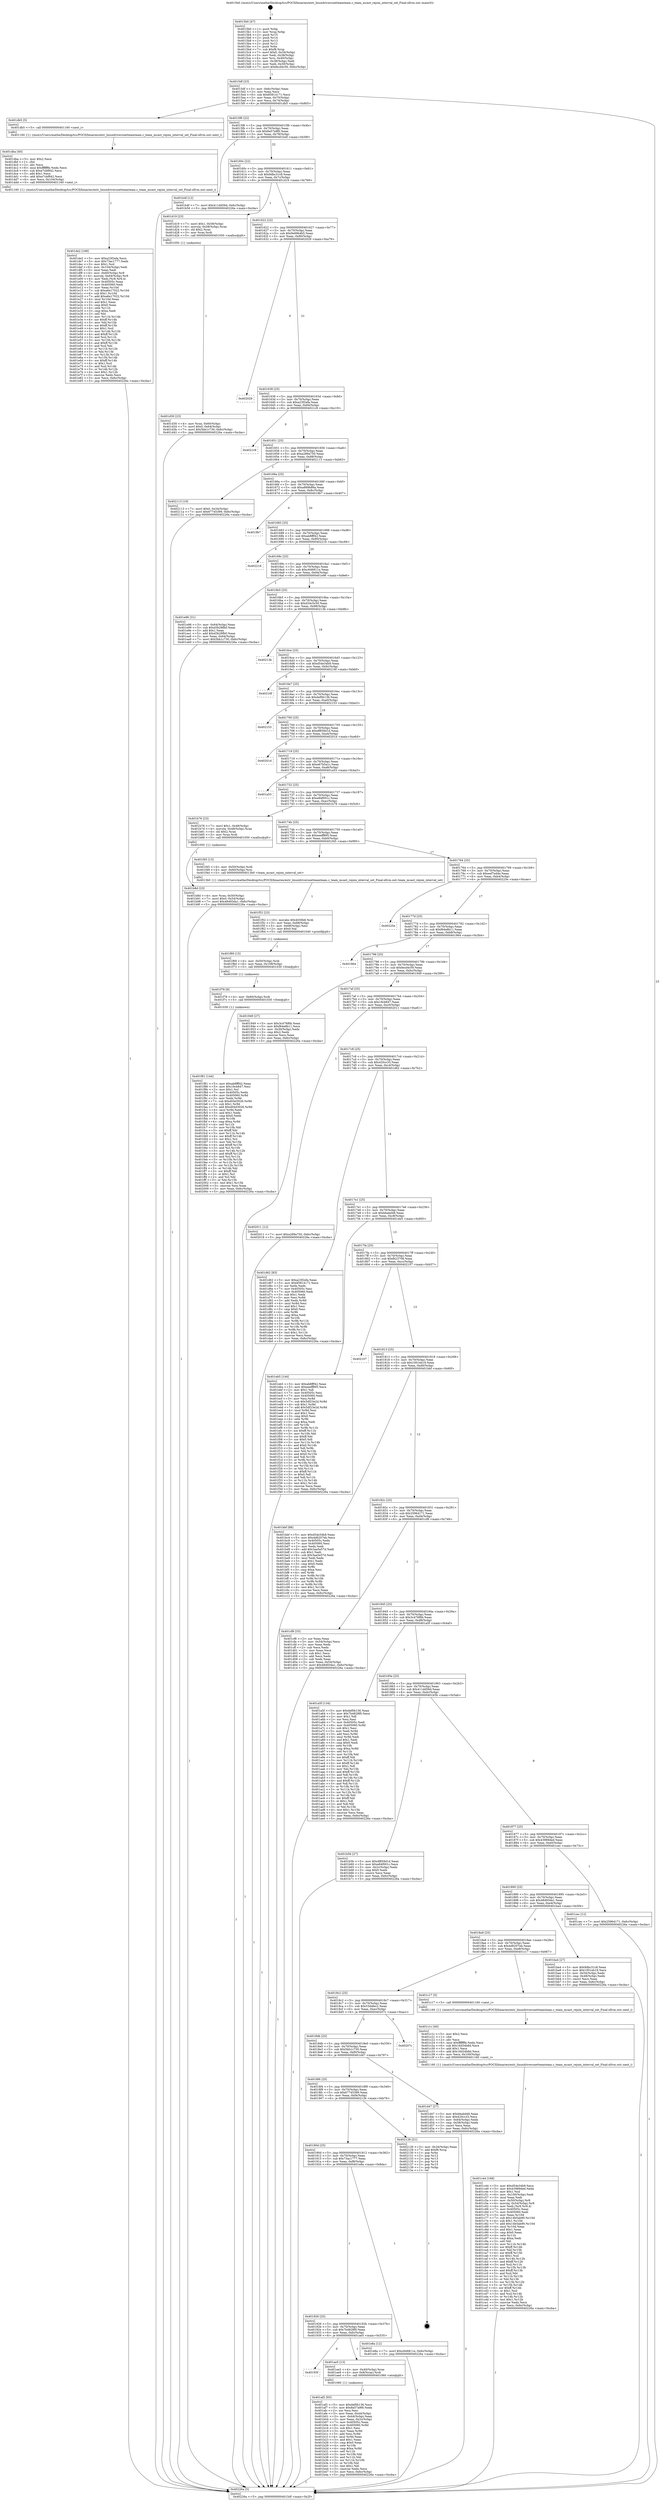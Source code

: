 digraph "0x4015b0" {
  label = "0x4015b0 (/mnt/c/Users/mathe/Desktop/tcc/POCII/binaries/extr_linuxdriversnetteamteam.c_team_mcast_rejoin_interval_set_Final-ollvm.out::main(0))"
  labelloc = "t"
  node[shape=record]

  Entry [label="",width=0.3,height=0.3,shape=circle,fillcolor=black,style=filled]
  "0x4015df" [label="{
     0x4015df [23]\l
     | [instrs]\l
     &nbsp;&nbsp;0x4015df \<+3\>: mov -0x6c(%rbp),%eax\l
     &nbsp;&nbsp;0x4015e2 \<+2\>: mov %eax,%ecx\l
     &nbsp;&nbsp;0x4015e4 \<+6\>: sub $0x85814171,%ecx\l
     &nbsp;&nbsp;0x4015ea \<+3\>: mov %eax,-0x70(%rbp)\l
     &nbsp;&nbsp;0x4015ed \<+3\>: mov %ecx,-0x74(%rbp)\l
     &nbsp;&nbsp;0x4015f0 \<+6\>: je 0000000000401db5 \<main+0x805\>\l
  }"]
  "0x401db5" [label="{
     0x401db5 [5]\l
     | [instrs]\l
     &nbsp;&nbsp;0x401db5 \<+5\>: call 0000000000401160 \<next_i\>\l
     | [calls]\l
     &nbsp;&nbsp;0x401160 \{1\} (/mnt/c/Users/mathe/Desktop/tcc/POCII/binaries/extr_linuxdriversnetteamteam.c_team_mcast_rejoin_interval_set_Final-ollvm.out::next_i)\l
  }"]
  "0x4015f6" [label="{
     0x4015f6 [22]\l
     | [instrs]\l
     &nbsp;&nbsp;0x4015f6 \<+5\>: jmp 00000000004015fb \<main+0x4b\>\l
     &nbsp;&nbsp;0x4015fb \<+3\>: mov -0x70(%rbp),%eax\l
     &nbsp;&nbsp;0x4015fe \<+5\>: sub $0x8a57a9f0,%eax\l
     &nbsp;&nbsp;0x401603 \<+3\>: mov %eax,-0x78(%rbp)\l
     &nbsp;&nbsp;0x401606 \<+6\>: je 0000000000401b4f \<main+0x59f\>\l
  }"]
  Exit [label="",width=0.3,height=0.3,shape=circle,fillcolor=black,style=filled,peripheries=2]
  "0x401b4f" [label="{
     0x401b4f [12]\l
     | [instrs]\l
     &nbsp;&nbsp;0x401b4f \<+7\>: movl $0x411dd56d,-0x6c(%rbp)\l
     &nbsp;&nbsp;0x401b56 \<+5\>: jmp 000000000040226a \<main+0xcba\>\l
  }"]
  "0x40160c" [label="{
     0x40160c [22]\l
     | [instrs]\l
     &nbsp;&nbsp;0x40160c \<+5\>: jmp 0000000000401611 \<main+0x61\>\l
     &nbsp;&nbsp;0x401611 \<+3\>: mov -0x70(%rbp),%eax\l
     &nbsp;&nbsp;0x401614 \<+5\>: sub $0x9dbc31c8,%eax\l
     &nbsp;&nbsp;0x401619 \<+3\>: mov %eax,-0x7c(%rbp)\l
     &nbsp;&nbsp;0x40161c \<+6\>: je 0000000000401d19 \<main+0x769\>\l
  }"]
  "0x401f81" [label="{
     0x401f81 [144]\l
     | [instrs]\l
     &nbsp;&nbsp;0x401f81 \<+5\>: mov $0xab8fff42,%eax\l
     &nbsp;&nbsp;0x401f86 \<+5\>: mov $0x18cb847,%esi\l
     &nbsp;&nbsp;0x401f8b \<+2\>: mov $0x1,%cl\l
     &nbsp;&nbsp;0x401f8d \<+7\>: mov 0x40505c,%edx\l
     &nbsp;&nbsp;0x401f94 \<+8\>: mov 0x405060,%r8d\l
     &nbsp;&nbsp;0x401f9c \<+3\>: mov %edx,%r9d\l
     &nbsp;&nbsp;0x401f9f \<+7\>: sub $0xd04d3026,%r9d\l
     &nbsp;&nbsp;0x401fa6 \<+4\>: sub $0x1,%r9d\l
     &nbsp;&nbsp;0x401faa \<+7\>: add $0xd04d3026,%r9d\l
     &nbsp;&nbsp;0x401fb1 \<+4\>: imul %r9d,%edx\l
     &nbsp;&nbsp;0x401fb5 \<+3\>: and $0x1,%edx\l
     &nbsp;&nbsp;0x401fb8 \<+3\>: cmp $0x0,%edx\l
     &nbsp;&nbsp;0x401fbb \<+4\>: sete %r10b\l
     &nbsp;&nbsp;0x401fbf \<+4\>: cmp $0xa,%r8d\l
     &nbsp;&nbsp;0x401fc3 \<+4\>: setl %r11b\l
     &nbsp;&nbsp;0x401fc7 \<+3\>: mov %r10b,%bl\l
     &nbsp;&nbsp;0x401fca \<+3\>: xor $0xff,%bl\l
     &nbsp;&nbsp;0x401fcd \<+3\>: mov %r11b,%r14b\l
     &nbsp;&nbsp;0x401fd0 \<+4\>: xor $0xff,%r14b\l
     &nbsp;&nbsp;0x401fd4 \<+3\>: xor $0x1,%cl\l
     &nbsp;&nbsp;0x401fd7 \<+3\>: mov %bl,%r15b\l
     &nbsp;&nbsp;0x401fda \<+4\>: and $0xff,%r15b\l
     &nbsp;&nbsp;0x401fde \<+3\>: and %cl,%r10b\l
     &nbsp;&nbsp;0x401fe1 \<+3\>: mov %r14b,%r12b\l
     &nbsp;&nbsp;0x401fe4 \<+4\>: and $0xff,%r12b\l
     &nbsp;&nbsp;0x401fe8 \<+3\>: and %cl,%r11b\l
     &nbsp;&nbsp;0x401feb \<+3\>: or %r10b,%r15b\l
     &nbsp;&nbsp;0x401fee \<+3\>: or %r11b,%r12b\l
     &nbsp;&nbsp;0x401ff1 \<+3\>: xor %r12b,%r15b\l
     &nbsp;&nbsp;0x401ff4 \<+3\>: or %r14b,%bl\l
     &nbsp;&nbsp;0x401ff7 \<+3\>: xor $0xff,%bl\l
     &nbsp;&nbsp;0x401ffa \<+3\>: or $0x1,%cl\l
     &nbsp;&nbsp;0x401ffd \<+2\>: and %cl,%bl\l
     &nbsp;&nbsp;0x401fff \<+3\>: or %bl,%r15b\l
     &nbsp;&nbsp;0x402002 \<+4\>: test $0x1,%r15b\l
     &nbsp;&nbsp;0x402006 \<+3\>: cmovne %esi,%eax\l
     &nbsp;&nbsp;0x402009 \<+3\>: mov %eax,-0x6c(%rbp)\l
     &nbsp;&nbsp;0x40200c \<+5\>: jmp 000000000040226a \<main+0xcba\>\l
  }"]
  "0x401d19" [label="{
     0x401d19 [23]\l
     | [instrs]\l
     &nbsp;&nbsp;0x401d19 \<+7\>: movl $0x1,-0x58(%rbp)\l
     &nbsp;&nbsp;0x401d20 \<+4\>: movslq -0x58(%rbp),%rax\l
     &nbsp;&nbsp;0x401d24 \<+4\>: shl $0x2,%rax\l
     &nbsp;&nbsp;0x401d28 \<+3\>: mov %rax,%rdi\l
     &nbsp;&nbsp;0x401d2b \<+5\>: call 0000000000401050 \<malloc@plt\>\l
     | [calls]\l
     &nbsp;&nbsp;0x401050 \{1\} (unknown)\l
  }"]
  "0x401622" [label="{
     0x401622 [22]\l
     | [instrs]\l
     &nbsp;&nbsp;0x401622 \<+5\>: jmp 0000000000401627 \<main+0x77\>\l
     &nbsp;&nbsp;0x401627 \<+3\>: mov -0x70(%rbp),%eax\l
     &nbsp;&nbsp;0x40162a \<+5\>: sub $0x9e69b4b5,%eax\l
     &nbsp;&nbsp;0x40162f \<+3\>: mov %eax,-0x80(%rbp)\l
     &nbsp;&nbsp;0x401632 \<+6\>: je 0000000000402029 \<main+0xa79\>\l
  }"]
  "0x401f78" [label="{
     0x401f78 [9]\l
     | [instrs]\l
     &nbsp;&nbsp;0x401f78 \<+4\>: mov -0x60(%rbp),%rdi\l
     &nbsp;&nbsp;0x401f7c \<+5\>: call 0000000000401030 \<free@plt\>\l
     | [calls]\l
     &nbsp;&nbsp;0x401030 \{1\} (unknown)\l
  }"]
  "0x402029" [label="{
     0x402029\l
  }", style=dashed]
  "0x401638" [label="{
     0x401638 [25]\l
     | [instrs]\l
     &nbsp;&nbsp;0x401638 \<+5\>: jmp 000000000040163d \<main+0x8d\>\l
     &nbsp;&nbsp;0x40163d \<+3\>: mov -0x70(%rbp),%eax\l
     &nbsp;&nbsp;0x401640 \<+5\>: sub $0xa23f2efa,%eax\l
     &nbsp;&nbsp;0x401645 \<+6\>: mov %eax,-0x84(%rbp)\l
     &nbsp;&nbsp;0x40164b \<+6\>: je 00000000004021c9 \<main+0xc19\>\l
  }"]
  "0x401f69" [label="{
     0x401f69 [15]\l
     | [instrs]\l
     &nbsp;&nbsp;0x401f69 \<+4\>: mov -0x50(%rbp),%rdi\l
     &nbsp;&nbsp;0x401f6d \<+6\>: mov %eax,-0x108(%rbp)\l
     &nbsp;&nbsp;0x401f73 \<+5\>: call 0000000000401030 \<free@plt\>\l
     | [calls]\l
     &nbsp;&nbsp;0x401030 \{1\} (unknown)\l
  }"]
  "0x4021c9" [label="{
     0x4021c9\l
  }", style=dashed]
  "0x401651" [label="{
     0x401651 [25]\l
     | [instrs]\l
     &nbsp;&nbsp;0x401651 \<+5\>: jmp 0000000000401656 \<main+0xa6\>\l
     &nbsp;&nbsp;0x401656 \<+3\>: mov -0x70(%rbp),%eax\l
     &nbsp;&nbsp;0x401659 \<+5\>: sub $0xa289a750,%eax\l
     &nbsp;&nbsp;0x40165e \<+6\>: mov %eax,-0x88(%rbp)\l
     &nbsp;&nbsp;0x401664 \<+6\>: je 0000000000402113 \<main+0xb63\>\l
  }"]
  "0x401f52" [label="{
     0x401f52 [23]\l
     | [instrs]\l
     &nbsp;&nbsp;0x401f52 \<+10\>: movabs $0x4030b6,%rdi\l
     &nbsp;&nbsp;0x401f5c \<+3\>: mov %eax,-0x68(%rbp)\l
     &nbsp;&nbsp;0x401f5f \<+3\>: mov -0x68(%rbp),%esi\l
     &nbsp;&nbsp;0x401f62 \<+2\>: mov $0x0,%al\l
     &nbsp;&nbsp;0x401f64 \<+5\>: call 0000000000401040 \<printf@plt\>\l
     | [calls]\l
     &nbsp;&nbsp;0x401040 \{1\} (unknown)\l
  }"]
  "0x402113" [label="{
     0x402113 [19]\l
     | [instrs]\l
     &nbsp;&nbsp;0x402113 \<+7\>: movl $0x0,-0x34(%rbp)\l
     &nbsp;&nbsp;0x40211a \<+7\>: movl $0x67745399,-0x6c(%rbp)\l
     &nbsp;&nbsp;0x402121 \<+5\>: jmp 000000000040226a \<main+0xcba\>\l
  }"]
  "0x40166a" [label="{
     0x40166a [25]\l
     | [instrs]\l
     &nbsp;&nbsp;0x40166a \<+5\>: jmp 000000000040166f \<main+0xbf\>\l
     &nbsp;&nbsp;0x40166f \<+3\>: mov -0x70(%rbp),%eax\l
     &nbsp;&nbsp;0x401672 \<+5\>: sub $0xa889b86a,%eax\l
     &nbsp;&nbsp;0x401677 \<+6\>: mov %eax,-0x8c(%rbp)\l
     &nbsp;&nbsp;0x40167d \<+6\>: je 00000000004019b7 \<main+0x407\>\l
  }"]
  "0x401de2" [label="{
     0x401de2 [168]\l
     | [instrs]\l
     &nbsp;&nbsp;0x401de2 \<+5\>: mov $0xa23f2efa,%ecx\l
     &nbsp;&nbsp;0x401de7 \<+5\>: mov $0x73ac1777,%edx\l
     &nbsp;&nbsp;0x401dec \<+3\>: mov $0x1,%sil\l
     &nbsp;&nbsp;0x401def \<+6\>: mov -0x104(%rbp),%edi\l
     &nbsp;&nbsp;0x401df5 \<+3\>: imul %eax,%edi\l
     &nbsp;&nbsp;0x401df8 \<+4\>: mov -0x60(%rbp),%r8\l
     &nbsp;&nbsp;0x401dfc \<+4\>: movslq -0x64(%rbp),%r9\l
     &nbsp;&nbsp;0x401e00 \<+4\>: mov %edi,(%r8,%r9,4)\l
     &nbsp;&nbsp;0x401e04 \<+7\>: mov 0x40505c,%eax\l
     &nbsp;&nbsp;0x401e0b \<+7\>: mov 0x405060,%edi\l
     &nbsp;&nbsp;0x401e12 \<+3\>: mov %eax,%r10d\l
     &nbsp;&nbsp;0x401e15 \<+7\>: sub $0xa6e17022,%r10d\l
     &nbsp;&nbsp;0x401e1c \<+4\>: sub $0x1,%r10d\l
     &nbsp;&nbsp;0x401e20 \<+7\>: add $0xa6e17022,%r10d\l
     &nbsp;&nbsp;0x401e27 \<+4\>: imul %r10d,%eax\l
     &nbsp;&nbsp;0x401e2b \<+3\>: and $0x1,%eax\l
     &nbsp;&nbsp;0x401e2e \<+3\>: cmp $0x0,%eax\l
     &nbsp;&nbsp;0x401e31 \<+4\>: sete %r11b\l
     &nbsp;&nbsp;0x401e35 \<+3\>: cmp $0xa,%edi\l
     &nbsp;&nbsp;0x401e38 \<+3\>: setl %bl\l
     &nbsp;&nbsp;0x401e3b \<+3\>: mov %r11b,%r14b\l
     &nbsp;&nbsp;0x401e3e \<+4\>: xor $0xff,%r14b\l
     &nbsp;&nbsp;0x401e42 \<+3\>: mov %bl,%r15b\l
     &nbsp;&nbsp;0x401e45 \<+4\>: xor $0xff,%r15b\l
     &nbsp;&nbsp;0x401e49 \<+4\>: xor $0x1,%sil\l
     &nbsp;&nbsp;0x401e4d \<+3\>: mov %r14b,%r12b\l
     &nbsp;&nbsp;0x401e50 \<+4\>: and $0xff,%r12b\l
     &nbsp;&nbsp;0x401e54 \<+3\>: and %sil,%r11b\l
     &nbsp;&nbsp;0x401e57 \<+3\>: mov %r15b,%r13b\l
     &nbsp;&nbsp;0x401e5a \<+4\>: and $0xff,%r13b\l
     &nbsp;&nbsp;0x401e5e \<+3\>: and %sil,%bl\l
     &nbsp;&nbsp;0x401e61 \<+3\>: or %r11b,%r12b\l
     &nbsp;&nbsp;0x401e64 \<+3\>: or %bl,%r13b\l
     &nbsp;&nbsp;0x401e67 \<+3\>: xor %r13b,%r12b\l
     &nbsp;&nbsp;0x401e6a \<+3\>: or %r15b,%r14b\l
     &nbsp;&nbsp;0x401e6d \<+4\>: xor $0xff,%r14b\l
     &nbsp;&nbsp;0x401e71 \<+4\>: or $0x1,%sil\l
     &nbsp;&nbsp;0x401e75 \<+3\>: and %sil,%r14b\l
     &nbsp;&nbsp;0x401e78 \<+3\>: or %r14b,%r12b\l
     &nbsp;&nbsp;0x401e7b \<+4\>: test $0x1,%r12b\l
     &nbsp;&nbsp;0x401e7f \<+3\>: cmovne %edx,%ecx\l
     &nbsp;&nbsp;0x401e82 \<+3\>: mov %ecx,-0x6c(%rbp)\l
     &nbsp;&nbsp;0x401e85 \<+5\>: jmp 000000000040226a \<main+0xcba\>\l
  }"]
  "0x4019b7" [label="{
     0x4019b7\l
  }", style=dashed]
  "0x401683" [label="{
     0x401683 [25]\l
     | [instrs]\l
     &nbsp;&nbsp;0x401683 \<+5\>: jmp 0000000000401688 \<main+0xd8\>\l
     &nbsp;&nbsp;0x401688 \<+3\>: mov -0x70(%rbp),%eax\l
     &nbsp;&nbsp;0x40168b \<+5\>: sub $0xab8fff42,%eax\l
     &nbsp;&nbsp;0x401690 \<+6\>: mov %eax,-0x90(%rbp)\l
     &nbsp;&nbsp;0x401696 \<+6\>: je 0000000000402216 \<main+0xc66\>\l
  }"]
  "0x401dba" [label="{
     0x401dba [40]\l
     | [instrs]\l
     &nbsp;&nbsp;0x401dba \<+5\>: mov $0x2,%ecx\l
     &nbsp;&nbsp;0x401dbf \<+1\>: cltd\l
     &nbsp;&nbsp;0x401dc0 \<+2\>: idiv %ecx\l
     &nbsp;&nbsp;0x401dc2 \<+6\>: imul $0xfffffffe,%edx,%ecx\l
     &nbsp;&nbsp;0x401dc8 \<+6\>: sub $0xe7cbf842,%ecx\l
     &nbsp;&nbsp;0x401dce \<+3\>: add $0x1,%ecx\l
     &nbsp;&nbsp;0x401dd1 \<+6\>: add $0xe7cbf842,%ecx\l
     &nbsp;&nbsp;0x401dd7 \<+6\>: mov %ecx,-0x104(%rbp)\l
     &nbsp;&nbsp;0x401ddd \<+5\>: call 0000000000401160 \<next_i\>\l
     | [calls]\l
     &nbsp;&nbsp;0x401160 \{1\} (/mnt/c/Users/mathe/Desktop/tcc/POCII/binaries/extr_linuxdriversnetteamteam.c_team_mcast_rejoin_interval_set_Final-ollvm.out::next_i)\l
  }"]
  "0x402216" [label="{
     0x402216\l
  }", style=dashed]
  "0x40169c" [label="{
     0x40169c [25]\l
     | [instrs]\l
     &nbsp;&nbsp;0x40169c \<+5\>: jmp 00000000004016a1 \<main+0xf1\>\l
     &nbsp;&nbsp;0x4016a1 \<+3\>: mov -0x70(%rbp),%eax\l
     &nbsp;&nbsp;0x4016a4 \<+5\>: sub $0xc646811e,%eax\l
     &nbsp;&nbsp;0x4016a9 \<+6\>: mov %eax,-0x94(%rbp)\l
     &nbsp;&nbsp;0x4016af \<+6\>: je 0000000000401e96 \<main+0x8e6\>\l
  }"]
  "0x401d30" [label="{
     0x401d30 [23]\l
     | [instrs]\l
     &nbsp;&nbsp;0x401d30 \<+4\>: mov %rax,-0x60(%rbp)\l
     &nbsp;&nbsp;0x401d34 \<+7\>: movl $0x0,-0x64(%rbp)\l
     &nbsp;&nbsp;0x401d3b \<+7\>: movl $0x5bb1c730,-0x6c(%rbp)\l
     &nbsp;&nbsp;0x401d42 \<+5\>: jmp 000000000040226a \<main+0xcba\>\l
  }"]
  "0x401e96" [label="{
     0x401e96 [31]\l
     | [instrs]\l
     &nbsp;&nbsp;0x401e96 \<+3\>: mov -0x64(%rbp),%eax\l
     &nbsp;&nbsp;0x401e99 \<+5\>: sub $0xd3b28fb0,%eax\l
     &nbsp;&nbsp;0x401e9e \<+3\>: add $0x1,%eax\l
     &nbsp;&nbsp;0x401ea1 \<+5\>: add $0xd3b28fb0,%eax\l
     &nbsp;&nbsp;0x401ea6 \<+3\>: mov %eax,-0x64(%rbp)\l
     &nbsp;&nbsp;0x401ea9 \<+7\>: movl $0x5bb1c730,-0x6c(%rbp)\l
     &nbsp;&nbsp;0x401eb0 \<+5\>: jmp 000000000040226a \<main+0xcba\>\l
  }"]
  "0x4016b5" [label="{
     0x4016b5 [25]\l
     | [instrs]\l
     &nbsp;&nbsp;0x4016b5 \<+5\>: jmp 00000000004016ba \<main+0x10a\>\l
     &nbsp;&nbsp;0x4016ba \<+3\>: mov -0x70(%rbp),%eax\l
     &nbsp;&nbsp;0x4016bd \<+5\>: sub $0xd34c5c50,%eax\l
     &nbsp;&nbsp;0x4016c2 \<+6\>: mov %eax,-0x98(%rbp)\l
     &nbsp;&nbsp;0x4016c8 \<+6\>: je 000000000040213b \<main+0xb8b\>\l
  }"]
  "0x401c44" [label="{
     0x401c44 [168]\l
     | [instrs]\l
     &nbsp;&nbsp;0x401c44 \<+5\>: mov $0xd54e34b9,%ecx\l
     &nbsp;&nbsp;0x401c49 \<+5\>: mov $0x43989ded,%edx\l
     &nbsp;&nbsp;0x401c4e \<+3\>: mov $0x1,%sil\l
     &nbsp;&nbsp;0x401c51 \<+6\>: mov -0x100(%rbp),%edi\l
     &nbsp;&nbsp;0x401c57 \<+3\>: imul %eax,%edi\l
     &nbsp;&nbsp;0x401c5a \<+4\>: mov -0x50(%rbp),%r8\l
     &nbsp;&nbsp;0x401c5e \<+4\>: movslq -0x54(%rbp),%r9\l
     &nbsp;&nbsp;0x401c62 \<+4\>: mov %edi,(%r8,%r9,4)\l
     &nbsp;&nbsp;0x401c66 \<+7\>: mov 0x40505c,%eax\l
     &nbsp;&nbsp;0x401c6d \<+7\>: mov 0x405060,%edi\l
     &nbsp;&nbsp;0x401c74 \<+3\>: mov %eax,%r10d\l
     &nbsp;&nbsp;0x401c77 \<+7\>: sub $0x14b5ab90,%r10d\l
     &nbsp;&nbsp;0x401c7e \<+4\>: sub $0x1,%r10d\l
     &nbsp;&nbsp;0x401c82 \<+7\>: add $0x14b5ab90,%r10d\l
     &nbsp;&nbsp;0x401c89 \<+4\>: imul %r10d,%eax\l
     &nbsp;&nbsp;0x401c8d \<+3\>: and $0x1,%eax\l
     &nbsp;&nbsp;0x401c90 \<+3\>: cmp $0x0,%eax\l
     &nbsp;&nbsp;0x401c93 \<+4\>: sete %r11b\l
     &nbsp;&nbsp;0x401c97 \<+3\>: cmp $0xa,%edi\l
     &nbsp;&nbsp;0x401c9a \<+3\>: setl %bl\l
     &nbsp;&nbsp;0x401c9d \<+3\>: mov %r11b,%r14b\l
     &nbsp;&nbsp;0x401ca0 \<+4\>: xor $0xff,%r14b\l
     &nbsp;&nbsp;0x401ca4 \<+3\>: mov %bl,%r15b\l
     &nbsp;&nbsp;0x401ca7 \<+4\>: xor $0xff,%r15b\l
     &nbsp;&nbsp;0x401cab \<+4\>: xor $0x1,%sil\l
     &nbsp;&nbsp;0x401caf \<+3\>: mov %r14b,%r12b\l
     &nbsp;&nbsp;0x401cb2 \<+4\>: and $0xff,%r12b\l
     &nbsp;&nbsp;0x401cb6 \<+3\>: and %sil,%r11b\l
     &nbsp;&nbsp;0x401cb9 \<+3\>: mov %r15b,%r13b\l
     &nbsp;&nbsp;0x401cbc \<+4\>: and $0xff,%r13b\l
     &nbsp;&nbsp;0x401cc0 \<+3\>: and %sil,%bl\l
     &nbsp;&nbsp;0x401cc3 \<+3\>: or %r11b,%r12b\l
     &nbsp;&nbsp;0x401cc6 \<+3\>: or %bl,%r13b\l
     &nbsp;&nbsp;0x401cc9 \<+3\>: xor %r13b,%r12b\l
     &nbsp;&nbsp;0x401ccc \<+3\>: or %r15b,%r14b\l
     &nbsp;&nbsp;0x401ccf \<+4\>: xor $0xff,%r14b\l
     &nbsp;&nbsp;0x401cd3 \<+4\>: or $0x1,%sil\l
     &nbsp;&nbsp;0x401cd7 \<+3\>: and %sil,%r14b\l
     &nbsp;&nbsp;0x401cda \<+3\>: or %r14b,%r12b\l
     &nbsp;&nbsp;0x401cdd \<+4\>: test $0x1,%r12b\l
     &nbsp;&nbsp;0x401ce1 \<+3\>: cmovne %edx,%ecx\l
     &nbsp;&nbsp;0x401ce4 \<+3\>: mov %ecx,-0x6c(%rbp)\l
     &nbsp;&nbsp;0x401ce7 \<+5\>: jmp 000000000040226a \<main+0xcba\>\l
  }"]
  "0x40213b" [label="{
     0x40213b\l
  }", style=dashed]
  "0x4016ce" [label="{
     0x4016ce [25]\l
     | [instrs]\l
     &nbsp;&nbsp;0x4016ce \<+5\>: jmp 00000000004016d3 \<main+0x123\>\l
     &nbsp;&nbsp;0x4016d3 \<+3\>: mov -0x70(%rbp),%eax\l
     &nbsp;&nbsp;0x4016d6 \<+5\>: sub $0xd54e34b9,%eax\l
     &nbsp;&nbsp;0x4016db \<+6\>: mov %eax,-0x9c(%rbp)\l
     &nbsp;&nbsp;0x4016e1 \<+6\>: je 000000000040216f \<main+0xbbf\>\l
  }"]
  "0x401c1c" [label="{
     0x401c1c [40]\l
     | [instrs]\l
     &nbsp;&nbsp;0x401c1c \<+5\>: mov $0x2,%ecx\l
     &nbsp;&nbsp;0x401c21 \<+1\>: cltd\l
     &nbsp;&nbsp;0x401c22 \<+2\>: idiv %ecx\l
     &nbsp;&nbsp;0x401c24 \<+6\>: imul $0xfffffffe,%edx,%ecx\l
     &nbsp;&nbsp;0x401c2a \<+6\>: sub $0x16d34b8d,%ecx\l
     &nbsp;&nbsp;0x401c30 \<+3\>: add $0x1,%ecx\l
     &nbsp;&nbsp;0x401c33 \<+6\>: add $0x16d34b8d,%ecx\l
     &nbsp;&nbsp;0x401c39 \<+6\>: mov %ecx,-0x100(%rbp)\l
     &nbsp;&nbsp;0x401c3f \<+5\>: call 0000000000401160 \<next_i\>\l
     | [calls]\l
     &nbsp;&nbsp;0x401160 \{1\} (/mnt/c/Users/mathe/Desktop/tcc/POCII/binaries/extr_linuxdriversnetteamteam.c_team_mcast_rejoin_interval_set_Final-ollvm.out::next_i)\l
  }"]
  "0x40216f" [label="{
     0x40216f\l
  }", style=dashed]
  "0x4016e7" [label="{
     0x4016e7 [25]\l
     | [instrs]\l
     &nbsp;&nbsp;0x4016e7 \<+5\>: jmp 00000000004016ec \<main+0x13c\>\l
     &nbsp;&nbsp;0x4016ec \<+3\>: mov -0x70(%rbp),%eax\l
     &nbsp;&nbsp;0x4016ef \<+5\>: sub $0xdef0b136,%eax\l
     &nbsp;&nbsp;0x4016f4 \<+6\>: mov %eax,-0xa0(%rbp)\l
     &nbsp;&nbsp;0x4016fa \<+6\>: je 0000000000402153 \<main+0xba3\>\l
  }"]
  "0x401b8d" [label="{
     0x401b8d [23]\l
     | [instrs]\l
     &nbsp;&nbsp;0x401b8d \<+4\>: mov %rax,-0x50(%rbp)\l
     &nbsp;&nbsp;0x401b91 \<+7\>: movl $0x0,-0x54(%rbp)\l
     &nbsp;&nbsp;0x401b98 \<+7\>: movl $0x48493da1,-0x6c(%rbp)\l
     &nbsp;&nbsp;0x401b9f \<+5\>: jmp 000000000040226a \<main+0xcba\>\l
  }"]
  "0x402153" [label="{
     0x402153\l
  }", style=dashed]
  "0x401700" [label="{
     0x401700 [25]\l
     | [instrs]\l
     &nbsp;&nbsp;0x401700 \<+5\>: jmp 0000000000401705 \<main+0x155\>\l
     &nbsp;&nbsp;0x401705 \<+3\>: mov -0x70(%rbp),%eax\l
     &nbsp;&nbsp;0x401708 \<+5\>: sub $0xdf859d1d,%eax\l
     &nbsp;&nbsp;0x40170d \<+6\>: mov %eax,-0xa4(%rbp)\l
     &nbsp;&nbsp;0x401713 \<+6\>: je 000000000040201d \<main+0xa6d\>\l
  }"]
  "0x401af2" [label="{
     0x401af2 [93]\l
     | [instrs]\l
     &nbsp;&nbsp;0x401af2 \<+5\>: mov $0xdef0b136,%ecx\l
     &nbsp;&nbsp;0x401af7 \<+5\>: mov $0x8a57a9f0,%edx\l
     &nbsp;&nbsp;0x401afc \<+2\>: xor %esi,%esi\l
     &nbsp;&nbsp;0x401afe \<+3\>: mov %eax,-0x44(%rbp)\l
     &nbsp;&nbsp;0x401b01 \<+3\>: mov -0x44(%rbp),%eax\l
     &nbsp;&nbsp;0x401b04 \<+3\>: mov %eax,-0x2c(%rbp)\l
     &nbsp;&nbsp;0x401b07 \<+7\>: mov 0x40505c,%eax\l
     &nbsp;&nbsp;0x401b0e \<+8\>: mov 0x405060,%r8d\l
     &nbsp;&nbsp;0x401b16 \<+3\>: sub $0x1,%esi\l
     &nbsp;&nbsp;0x401b19 \<+3\>: mov %eax,%r9d\l
     &nbsp;&nbsp;0x401b1c \<+3\>: add %esi,%r9d\l
     &nbsp;&nbsp;0x401b1f \<+4\>: imul %r9d,%eax\l
     &nbsp;&nbsp;0x401b23 \<+3\>: and $0x1,%eax\l
     &nbsp;&nbsp;0x401b26 \<+3\>: cmp $0x0,%eax\l
     &nbsp;&nbsp;0x401b29 \<+4\>: sete %r10b\l
     &nbsp;&nbsp;0x401b2d \<+4\>: cmp $0xa,%r8d\l
     &nbsp;&nbsp;0x401b31 \<+4\>: setl %r11b\l
     &nbsp;&nbsp;0x401b35 \<+3\>: mov %r10b,%bl\l
     &nbsp;&nbsp;0x401b38 \<+3\>: and %r11b,%bl\l
     &nbsp;&nbsp;0x401b3b \<+3\>: xor %r11b,%r10b\l
     &nbsp;&nbsp;0x401b3e \<+3\>: or %r10b,%bl\l
     &nbsp;&nbsp;0x401b41 \<+3\>: test $0x1,%bl\l
     &nbsp;&nbsp;0x401b44 \<+3\>: cmovne %edx,%ecx\l
     &nbsp;&nbsp;0x401b47 \<+3\>: mov %ecx,-0x6c(%rbp)\l
     &nbsp;&nbsp;0x401b4a \<+5\>: jmp 000000000040226a \<main+0xcba\>\l
  }"]
  "0x40201d" [label="{
     0x40201d\l
  }", style=dashed]
  "0x401719" [label="{
     0x401719 [25]\l
     | [instrs]\l
     &nbsp;&nbsp;0x401719 \<+5\>: jmp 000000000040171e \<main+0x16e\>\l
     &nbsp;&nbsp;0x40171e \<+3\>: mov -0x70(%rbp),%eax\l
     &nbsp;&nbsp;0x401721 \<+5\>: sub $0xe67b5a1c,%eax\l
     &nbsp;&nbsp;0x401726 \<+6\>: mov %eax,-0xa8(%rbp)\l
     &nbsp;&nbsp;0x40172c \<+6\>: je 0000000000401a53 \<main+0x4a3\>\l
  }"]
  "0x40193f" [label="{
     0x40193f\l
  }", style=dashed]
  "0x401a53" [label="{
     0x401a53\l
  }", style=dashed]
  "0x401732" [label="{
     0x401732 [25]\l
     | [instrs]\l
     &nbsp;&nbsp;0x401732 \<+5\>: jmp 0000000000401737 \<main+0x187\>\l
     &nbsp;&nbsp;0x401737 \<+3\>: mov -0x70(%rbp),%eax\l
     &nbsp;&nbsp;0x40173a \<+5\>: sub $0xe84f001c,%eax\l
     &nbsp;&nbsp;0x40173f \<+6\>: mov %eax,-0xac(%rbp)\l
     &nbsp;&nbsp;0x401745 \<+6\>: je 0000000000401b76 \<main+0x5c6\>\l
  }"]
  "0x401ae5" [label="{
     0x401ae5 [13]\l
     | [instrs]\l
     &nbsp;&nbsp;0x401ae5 \<+4\>: mov -0x40(%rbp),%rax\l
     &nbsp;&nbsp;0x401ae9 \<+4\>: mov 0x8(%rax),%rdi\l
     &nbsp;&nbsp;0x401aed \<+5\>: call 0000000000401060 \<atoi@plt\>\l
     | [calls]\l
     &nbsp;&nbsp;0x401060 \{1\} (unknown)\l
  }"]
  "0x401b76" [label="{
     0x401b76 [23]\l
     | [instrs]\l
     &nbsp;&nbsp;0x401b76 \<+7\>: movl $0x1,-0x48(%rbp)\l
     &nbsp;&nbsp;0x401b7d \<+4\>: movslq -0x48(%rbp),%rax\l
     &nbsp;&nbsp;0x401b81 \<+4\>: shl $0x2,%rax\l
     &nbsp;&nbsp;0x401b85 \<+3\>: mov %rax,%rdi\l
     &nbsp;&nbsp;0x401b88 \<+5\>: call 0000000000401050 \<malloc@plt\>\l
     | [calls]\l
     &nbsp;&nbsp;0x401050 \{1\} (unknown)\l
  }"]
  "0x40174b" [label="{
     0x40174b [25]\l
     | [instrs]\l
     &nbsp;&nbsp;0x40174b \<+5\>: jmp 0000000000401750 \<main+0x1a0\>\l
     &nbsp;&nbsp;0x401750 \<+3\>: mov -0x70(%rbp),%eax\l
     &nbsp;&nbsp;0x401753 \<+5\>: sub $0xeeeff895,%eax\l
     &nbsp;&nbsp;0x401758 \<+6\>: mov %eax,-0xb0(%rbp)\l
     &nbsp;&nbsp;0x40175e \<+6\>: je 0000000000401f45 \<main+0x995\>\l
  }"]
  "0x401926" [label="{
     0x401926 [25]\l
     | [instrs]\l
     &nbsp;&nbsp;0x401926 \<+5\>: jmp 000000000040192b \<main+0x37b\>\l
     &nbsp;&nbsp;0x40192b \<+3\>: mov -0x70(%rbp),%eax\l
     &nbsp;&nbsp;0x40192e \<+5\>: sub $0x7b4828f0,%eax\l
     &nbsp;&nbsp;0x401933 \<+6\>: mov %eax,-0xfc(%rbp)\l
     &nbsp;&nbsp;0x401939 \<+6\>: je 0000000000401ae5 \<main+0x535\>\l
  }"]
  "0x401f45" [label="{
     0x401f45 [13]\l
     | [instrs]\l
     &nbsp;&nbsp;0x401f45 \<+4\>: mov -0x50(%rbp),%rdi\l
     &nbsp;&nbsp;0x401f49 \<+4\>: mov -0x60(%rbp),%rsi\l
     &nbsp;&nbsp;0x401f4d \<+5\>: call 00000000004013b0 \<team_mcast_rejoin_interval_set\>\l
     | [calls]\l
     &nbsp;&nbsp;0x4013b0 \{1\} (/mnt/c/Users/mathe/Desktop/tcc/POCII/binaries/extr_linuxdriversnetteamteam.c_team_mcast_rejoin_interval_set_Final-ollvm.out::team_mcast_rejoin_interval_set)\l
  }"]
  "0x401764" [label="{
     0x401764 [25]\l
     | [instrs]\l
     &nbsp;&nbsp;0x401764 \<+5\>: jmp 0000000000401769 \<main+0x1b9\>\l
     &nbsp;&nbsp;0x401769 \<+3\>: mov -0x70(%rbp),%eax\l
     &nbsp;&nbsp;0x40176c \<+5\>: sub $0xeef7ed4e,%eax\l
     &nbsp;&nbsp;0x401771 \<+6\>: mov %eax,-0xb4(%rbp)\l
     &nbsp;&nbsp;0x401777 \<+6\>: je 000000000040225e \<main+0xcae\>\l
  }"]
  "0x401e8a" [label="{
     0x401e8a [12]\l
     | [instrs]\l
     &nbsp;&nbsp;0x401e8a \<+7\>: movl $0xc646811e,-0x6c(%rbp)\l
     &nbsp;&nbsp;0x401e91 \<+5\>: jmp 000000000040226a \<main+0xcba\>\l
  }"]
  "0x40225e" [label="{
     0x40225e\l
  }", style=dashed]
  "0x40177d" [label="{
     0x40177d [25]\l
     | [instrs]\l
     &nbsp;&nbsp;0x40177d \<+5\>: jmp 0000000000401782 \<main+0x1d2\>\l
     &nbsp;&nbsp;0x401782 \<+3\>: mov -0x70(%rbp),%eax\l
     &nbsp;&nbsp;0x401785 \<+5\>: sub $0xf64e8b11,%eax\l
     &nbsp;&nbsp;0x40178a \<+6\>: mov %eax,-0xb8(%rbp)\l
     &nbsp;&nbsp;0x401790 \<+6\>: je 0000000000401964 \<main+0x3b4\>\l
  }"]
  "0x40190d" [label="{
     0x40190d [25]\l
     | [instrs]\l
     &nbsp;&nbsp;0x40190d \<+5\>: jmp 0000000000401912 \<main+0x362\>\l
     &nbsp;&nbsp;0x401912 \<+3\>: mov -0x70(%rbp),%eax\l
     &nbsp;&nbsp;0x401915 \<+5\>: sub $0x73ac1777,%eax\l
     &nbsp;&nbsp;0x40191a \<+6\>: mov %eax,-0xf8(%rbp)\l
     &nbsp;&nbsp;0x401920 \<+6\>: je 0000000000401e8a \<main+0x8da\>\l
  }"]
  "0x401964" [label="{
     0x401964\l
  }", style=dashed]
  "0x401796" [label="{
     0x401796 [25]\l
     | [instrs]\l
     &nbsp;&nbsp;0x401796 \<+5\>: jmp 000000000040179b \<main+0x1eb\>\l
     &nbsp;&nbsp;0x40179b \<+3\>: mov -0x70(%rbp),%eax\l
     &nbsp;&nbsp;0x40179e \<+5\>: sub $0xfecd4c59,%eax\l
     &nbsp;&nbsp;0x4017a3 \<+6\>: mov %eax,-0xbc(%rbp)\l
     &nbsp;&nbsp;0x4017a9 \<+6\>: je 0000000000401949 \<main+0x399\>\l
  }"]
  "0x402126" [label="{
     0x402126 [21]\l
     | [instrs]\l
     &nbsp;&nbsp;0x402126 \<+3\>: mov -0x34(%rbp),%eax\l
     &nbsp;&nbsp;0x402129 \<+7\>: add $0xf8,%rsp\l
     &nbsp;&nbsp;0x402130 \<+1\>: pop %rbx\l
     &nbsp;&nbsp;0x402131 \<+2\>: pop %r12\l
     &nbsp;&nbsp;0x402133 \<+2\>: pop %r13\l
     &nbsp;&nbsp;0x402135 \<+2\>: pop %r14\l
     &nbsp;&nbsp;0x402137 \<+2\>: pop %r15\l
     &nbsp;&nbsp;0x402139 \<+1\>: pop %rbp\l
     &nbsp;&nbsp;0x40213a \<+1\>: ret\l
  }"]
  "0x401949" [label="{
     0x401949 [27]\l
     | [instrs]\l
     &nbsp;&nbsp;0x401949 \<+5\>: mov $0x3c476f6b,%eax\l
     &nbsp;&nbsp;0x40194e \<+5\>: mov $0xf64e8b11,%ecx\l
     &nbsp;&nbsp;0x401953 \<+3\>: mov -0x30(%rbp),%edx\l
     &nbsp;&nbsp;0x401956 \<+3\>: cmp $0x2,%edx\l
     &nbsp;&nbsp;0x401959 \<+3\>: cmovne %ecx,%eax\l
     &nbsp;&nbsp;0x40195c \<+3\>: mov %eax,-0x6c(%rbp)\l
     &nbsp;&nbsp;0x40195f \<+5\>: jmp 000000000040226a \<main+0xcba\>\l
  }"]
  "0x4017af" [label="{
     0x4017af [25]\l
     | [instrs]\l
     &nbsp;&nbsp;0x4017af \<+5\>: jmp 00000000004017b4 \<main+0x204\>\l
     &nbsp;&nbsp;0x4017b4 \<+3\>: mov -0x70(%rbp),%eax\l
     &nbsp;&nbsp;0x4017b7 \<+5\>: sub $0x18cb847,%eax\l
     &nbsp;&nbsp;0x4017bc \<+6\>: mov %eax,-0xc0(%rbp)\l
     &nbsp;&nbsp;0x4017c2 \<+6\>: je 0000000000402011 \<main+0xa61\>\l
  }"]
  "0x40226a" [label="{
     0x40226a [5]\l
     | [instrs]\l
     &nbsp;&nbsp;0x40226a \<+5\>: jmp 00000000004015df \<main+0x2f\>\l
  }"]
  "0x4015b0" [label="{
     0x4015b0 [47]\l
     | [instrs]\l
     &nbsp;&nbsp;0x4015b0 \<+1\>: push %rbp\l
     &nbsp;&nbsp;0x4015b1 \<+3\>: mov %rsp,%rbp\l
     &nbsp;&nbsp;0x4015b4 \<+2\>: push %r15\l
     &nbsp;&nbsp;0x4015b6 \<+2\>: push %r14\l
     &nbsp;&nbsp;0x4015b8 \<+2\>: push %r13\l
     &nbsp;&nbsp;0x4015ba \<+2\>: push %r12\l
     &nbsp;&nbsp;0x4015bc \<+1\>: push %rbx\l
     &nbsp;&nbsp;0x4015bd \<+7\>: sub $0xf8,%rsp\l
     &nbsp;&nbsp;0x4015c4 \<+7\>: movl $0x0,-0x34(%rbp)\l
     &nbsp;&nbsp;0x4015cb \<+3\>: mov %edi,-0x38(%rbp)\l
     &nbsp;&nbsp;0x4015ce \<+4\>: mov %rsi,-0x40(%rbp)\l
     &nbsp;&nbsp;0x4015d2 \<+3\>: mov -0x38(%rbp),%edi\l
     &nbsp;&nbsp;0x4015d5 \<+3\>: mov %edi,-0x30(%rbp)\l
     &nbsp;&nbsp;0x4015d8 \<+7\>: movl $0xfecd4c59,-0x6c(%rbp)\l
  }"]
  "0x4018f4" [label="{
     0x4018f4 [25]\l
     | [instrs]\l
     &nbsp;&nbsp;0x4018f4 \<+5\>: jmp 00000000004018f9 \<main+0x349\>\l
     &nbsp;&nbsp;0x4018f9 \<+3\>: mov -0x70(%rbp),%eax\l
     &nbsp;&nbsp;0x4018fc \<+5\>: sub $0x67745399,%eax\l
     &nbsp;&nbsp;0x401901 \<+6\>: mov %eax,-0xf4(%rbp)\l
     &nbsp;&nbsp;0x401907 \<+6\>: je 0000000000402126 \<main+0xb76\>\l
  }"]
  "0x402011" [label="{
     0x402011 [12]\l
     | [instrs]\l
     &nbsp;&nbsp;0x402011 \<+7\>: movl $0xa289a750,-0x6c(%rbp)\l
     &nbsp;&nbsp;0x402018 \<+5\>: jmp 000000000040226a \<main+0xcba\>\l
  }"]
  "0x4017c8" [label="{
     0x4017c8 [25]\l
     | [instrs]\l
     &nbsp;&nbsp;0x4017c8 \<+5\>: jmp 00000000004017cd \<main+0x21d\>\l
     &nbsp;&nbsp;0x4017cd \<+3\>: mov -0x70(%rbp),%eax\l
     &nbsp;&nbsp;0x4017d0 \<+5\>: sub $0x420cc33,%eax\l
     &nbsp;&nbsp;0x4017d5 \<+6\>: mov %eax,-0xc4(%rbp)\l
     &nbsp;&nbsp;0x4017db \<+6\>: je 0000000000401d62 \<main+0x7b2\>\l
  }"]
  "0x401d47" [label="{
     0x401d47 [27]\l
     | [instrs]\l
     &nbsp;&nbsp;0x401d47 \<+5\>: mov $0xbbabd48,%eax\l
     &nbsp;&nbsp;0x401d4c \<+5\>: mov $0x420cc33,%ecx\l
     &nbsp;&nbsp;0x401d51 \<+3\>: mov -0x64(%rbp),%edx\l
     &nbsp;&nbsp;0x401d54 \<+3\>: cmp -0x58(%rbp),%edx\l
     &nbsp;&nbsp;0x401d57 \<+3\>: cmovl %ecx,%eax\l
     &nbsp;&nbsp;0x401d5a \<+3\>: mov %eax,-0x6c(%rbp)\l
     &nbsp;&nbsp;0x401d5d \<+5\>: jmp 000000000040226a \<main+0xcba\>\l
  }"]
  "0x401d62" [label="{
     0x401d62 [83]\l
     | [instrs]\l
     &nbsp;&nbsp;0x401d62 \<+5\>: mov $0xa23f2efa,%eax\l
     &nbsp;&nbsp;0x401d67 \<+5\>: mov $0x85814171,%ecx\l
     &nbsp;&nbsp;0x401d6c \<+2\>: xor %edx,%edx\l
     &nbsp;&nbsp;0x401d6e \<+7\>: mov 0x40505c,%esi\l
     &nbsp;&nbsp;0x401d75 \<+7\>: mov 0x405060,%edi\l
     &nbsp;&nbsp;0x401d7c \<+3\>: sub $0x1,%edx\l
     &nbsp;&nbsp;0x401d7f \<+3\>: mov %esi,%r8d\l
     &nbsp;&nbsp;0x401d82 \<+3\>: add %edx,%r8d\l
     &nbsp;&nbsp;0x401d85 \<+4\>: imul %r8d,%esi\l
     &nbsp;&nbsp;0x401d89 \<+3\>: and $0x1,%esi\l
     &nbsp;&nbsp;0x401d8c \<+3\>: cmp $0x0,%esi\l
     &nbsp;&nbsp;0x401d8f \<+4\>: sete %r9b\l
     &nbsp;&nbsp;0x401d93 \<+3\>: cmp $0xa,%edi\l
     &nbsp;&nbsp;0x401d96 \<+4\>: setl %r10b\l
     &nbsp;&nbsp;0x401d9a \<+3\>: mov %r9b,%r11b\l
     &nbsp;&nbsp;0x401d9d \<+3\>: and %r10b,%r11b\l
     &nbsp;&nbsp;0x401da0 \<+3\>: xor %r10b,%r9b\l
     &nbsp;&nbsp;0x401da3 \<+3\>: or %r9b,%r11b\l
     &nbsp;&nbsp;0x401da6 \<+4\>: test $0x1,%r11b\l
     &nbsp;&nbsp;0x401daa \<+3\>: cmovne %ecx,%eax\l
     &nbsp;&nbsp;0x401dad \<+3\>: mov %eax,-0x6c(%rbp)\l
     &nbsp;&nbsp;0x401db0 \<+5\>: jmp 000000000040226a \<main+0xcba\>\l
  }"]
  "0x4017e1" [label="{
     0x4017e1 [25]\l
     | [instrs]\l
     &nbsp;&nbsp;0x4017e1 \<+5\>: jmp 00000000004017e6 \<main+0x236\>\l
     &nbsp;&nbsp;0x4017e6 \<+3\>: mov -0x70(%rbp),%eax\l
     &nbsp;&nbsp;0x4017e9 \<+5\>: sub $0xbbabd48,%eax\l
     &nbsp;&nbsp;0x4017ee \<+6\>: mov %eax,-0xc8(%rbp)\l
     &nbsp;&nbsp;0x4017f4 \<+6\>: je 0000000000401eb5 \<main+0x905\>\l
  }"]
  "0x4018db" [label="{
     0x4018db [25]\l
     | [instrs]\l
     &nbsp;&nbsp;0x4018db \<+5\>: jmp 00000000004018e0 \<main+0x330\>\l
     &nbsp;&nbsp;0x4018e0 \<+3\>: mov -0x70(%rbp),%eax\l
     &nbsp;&nbsp;0x4018e3 \<+5\>: sub $0x5bb1c730,%eax\l
     &nbsp;&nbsp;0x4018e8 \<+6\>: mov %eax,-0xf0(%rbp)\l
     &nbsp;&nbsp;0x4018ee \<+6\>: je 0000000000401d47 \<main+0x797\>\l
  }"]
  "0x401eb5" [label="{
     0x401eb5 [144]\l
     | [instrs]\l
     &nbsp;&nbsp;0x401eb5 \<+5\>: mov $0xab8fff42,%eax\l
     &nbsp;&nbsp;0x401eba \<+5\>: mov $0xeeeff895,%ecx\l
     &nbsp;&nbsp;0x401ebf \<+2\>: mov $0x1,%dl\l
     &nbsp;&nbsp;0x401ec1 \<+7\>: mov 0x40505c,%esi\l
     &nbsp;&nbsp;0x401ec8 \<+7\>: mov 0x405060,%edi\l
     &nbsp;&nbsp;0x401ecf \<+3\>: mov %esi,%r8d\l
     &nbsp;&nbsp;0x401ed2 \<+7\>: sub $0x5df23e2d,%r8d\l
     &nbsp;&nbsp;0x401ed9 \<+4\>: sub $0x1,%r8d\l
     &nbsp;&nbsp;0x401edd \<+7\>: add $0x5df23e2d,%r8d\l
     &nbsp;&nbsp;0x401ee4 \<+4\>: imul %r8d,%esi\l
     &nbsp;&nbsp;0x401ee8 \<+3\>: and $0x1,%esi\l
     &nbsp;&nbsp;0x401eeb \<+3\>: cmp $0x0,%esi\l
     &nbsp;&nbsp;0x401eee \<+4\>: sete %r9b\l
     &nbsp;&nbsp;0x401ef2 \<+3\>: cmp $0xa,%edi\l
     &nbsp;&nbsp;0x401ef5 \<+4\>: setl %r10b\l
     &nbsp;&nbsp;0x401ef9 \<+3\>: mov %r9b,%r11b\l
     &nbsp;&nbsp;0x401efc \<+4\>: xor $0xff,%r11b\l
     &nbsp;&nbsp;0x401f00 \<+3\>: mov %r10b,%bl\l
     &nbsp;&nbsp;0x401f03 \<+3\>: xor $0xff,%bl\l
     &nbsp;&nbsp;0x401f06 \<+3\>: xor $0x0,%dl\l
     &nbsp;&nbsp;0x401f09 \<+3\>: mov %r11b,%r14b\l
     &nbsp;&nbsp;0x401f0c \<+4\>: and $0x0,%r14b\l
     &nbsp;&nbsp;0x401f10 \<+3\>: and %dl,%r9b\l
     &nbsp;&nbsp;0x401f13 \<+3\>: mov %bl,%r15b\l
     &nbsp;&nbsp;0x401f16 \<+4\>: and $0x0,%r15b\l
     &nbsp;&nbsp;0x401f1a \<+3\>: and %dl,%r10b\l
     &nbsp;&nbsp;0x401f1d \<+3\>: or %r9b,%r14b\l
     &nbsp;&nbsp;0x401f20 \<+3\>: or %r10b,%r15b\l
     &nbsp;&nbsp;0x401f23 \<+3\>: xor %r15b,%r14b\l
     &nbsp;&nbsp;0x401f26 \<+3\>: or %bl,%r11b\l
     &nbsp;&nbsp;0x401f29 \<+4\>: xor $0xff,%r11b\l
     &nbsp;&nbsp;0x401f2d \<+3\>: or $0x0,%dl\l
     &nbsp;&nbsp;0x401f30 \<+3\>: and %dl,%r11b\l
     &nbsp;&nbsp;0x401f33 \<+3\>: or %r11b,%r14b\l
     &nbsp;&nbsp;0x401f36 \<+4\>: test $0x1,%r14b\l
     &nbsp;&nbsp;0x401f3a \<+3\>: cmovne %ecx,%eax\l
     &nbsp;&nbsp;0x401f3d \<+3\>: mov %eax,-0x6c(%rbp)\l
     &nbsp;&nbsp;0x401f40 \<+5\>: jmp 000000000040226a \<main+0xcba\>\l
  }"]
  "0x4017fa" [label="{
     0x4017fa [25]\l
     | [instrs]\l
     &nbsp;&nbsp;0x4017fa \<+5\>: jmp 00000000004017ff \<main+0x24f\>\l
     &nbsp;&nbsp;0x4017ff \<+3\>: mov -0x70(%rbp),%eax\l
     &nbsp;&nbsp;0x401802 \<+5\>: sub $0xfb23708,%eax\l
     &nbsp;&nbsp;0x401807 \<+6\>: mov %eax,-0xcc(%rbp)\l
     &nbsp;&nbsp;0x40180d \<+6\>: je 0000000000402107 \<main+0xb57\>\l
  }"]
  "0x40207c" [label="{
     0x40207c\l
  }", style=dashed]
  "0x402107" [label="{
     0x402107\l
  }", style=dashed]
  "0x401813" [label="{
     0x401813 [25]\l
     | [instrs]\l
     &nbsp;&nbsp;0x401813 \<+5\>: jmp 0000000000401818 \<main+0x268\>\l
     &nbsp;&nbsp;0x401818 \<+3\>: mov -0x70(%rbp),%eax\l
     &nbsp;&nbsp;0x40181b \<+5\>: sub $0x1001eb19,%eax\l
     &nbsp;&nbsp;0x401820 \<+6\>: mov %eax,-0xd0(%rbp)\l
     &nbsp;&nbsp;0x401826 \<+6\>: je 0000000000401bbf \<main+0x60f\>\l
  }"]
  "0x4018c2" [label="{
     0x4018c2 [25]\l
     | [instrs]\l
     &nbsp;&nbsp;0x4018c2 \<+5\>: jmp 00000000004018c7 \<main+0x317\>\l
     &nbsp;&nbsp;0x4018c7 \<+3\>: mov -0x70(%rbp),%eax\l
     &nbsp;&nbsp;0x4018ca \<+5\>: sub $0x53d4fec2,%eax\l
     &nbsp;&nbsp;0x4018cf \<+6\>: mov %eax,-0xec(%rbp)\l
     &nbsp;&nbsp;0x4018d5 \<+6\>: je 000000000040207c \<main+0xacc\>\l
  }"]
  "0x401bbf" [label="{
     0x401bbf [88]\l
     | [instrs]\l
     &nbsp;&nbsp;0x401bbf \<+5\>: mov $0xd54e34b9,%eax\l
     &nbsp;&nbsp;0x401bc4 \<+5\>: mov $0x4d6207eb,%ecx\l
     &nbsp;&nbsp;0x401bc9 \<+7\>: mov 0x40505c,%edx\l
     &nbsp;&nbsp;0x401bd0 \<+7\>: mov 0x405060,%esi\l
     &nbsp;&nbsp;0x401bd7 \<+2\>: mov %edx,%edi\l
     &nbsp;&nbsp;0x401bd9 \<+6\>: add $0x3aa5e57d,%edi\l
     &nbsp;&nbsp;0x401bdf \<+3\>: sub $0x1,%edi\l
     &nbsp;&nbsp;0x401be2 \<+6\>: sub $0x3aa5e57d,%edi\l
     &nbsp;&nbsp;0x401be8 \<+3\>: imul %edi,%edx\l
     &nbsp;&nbsp;0x401beb \<+3\>: and $0x1,%edx\l
     &nbsp;&nbsp;0x401bee \<+3\>: cmp $0x0,%edx\l
     &nbsp;&nbsp;0x401bf1 \<+4\>: sete %r8b\l
     &nbsp;&nbsp;0x401bf5 \<+3\>: cmp $0xa,%esi\l
     &nbsp;&nbsp;0x401bf8 \<+4\>: setl %r9b\l
     &nbsp;&nbsp;0x401bfc \<+3\>: mov %r8b,%r10b\l
     &nbsp;&nbsp;0x401bff \<+3\>: and %r9b,%r10b\l
     &nbsp;&nbsp;0x401c02 \<+3\>: xor %r9b,%r8b\l
     &nbsp;&nbsp;0x401c05 \<+3\>: or %r8b,%r10b\l
     &nbsp;&nbsp;0x401c08 \<+4\>: test $0x1,%r10b\l
     &nbsp;&nbsp;0x401c0c \<+3\>: cmovne %ecx,%eax\l
     &nbsp;&nbsp;0x401c0f \<+3\>: mov %eax,-0x6c(%rbp)\l
     &nbsp;&nbsp;0x401c12 \<+5\>: jmp 000000000040226a \<main+0xcba\>\l
  }"]
  "0x40182c" [label="{
     0x40182c [25]\l
     | [instrs]\l
     &nbsp;&nbsp;0x40182c \<+5\>: jmp 0000000000401831 \<main+0x281\>\l
     &nbsp;&nbsp;0x401831 \<+3\>: mov -0x70(%rbp),%eax\l
     &nbsp;&nbsp;0x401834 \<+5\>: sub $0x25964171,%eax\l
     &nbsp;&nbsp;0x401839 \<+6\>: mov %eax,-0xd4(%rbp)\l
     &nbsp;&nbsp;0x40183f \<+6\>: je 0000000000401cf8 \<main+0x748\>\l
  }"]
  "0x401c17" [label="{
     0x401c17 [5]\l
     | [instrs]\l
     &nbsp;&nbsp;0x401c17 \<+5\>: call 0000000000401160 \<next_i\>\l
     | [calls]\l
     &nbsp;&nbsp;0x401160 \{1\} (/mnt/c/Users/mathe/Desktop/tcc/POCII/binaries/extr_linuxdriversnetteamteam.c_team_mcast_rejoin_interval_set_Final-ollvm.out::next_i)\l
  }"]
  "0x401cf8" [label="{
     0x401cf8 [33]\l
     | [instrs]\l
     &nbsp;&nbsp;0x401cf8 \<+2\>: xor %eax,%eax\l
     &nbsp;&nbsp;0x401cfa \<+3\>: mov -0x54(%rbp),%ecx\l
     &nbsp;&nbsp;0x401cfd \<+2\>: mov %eax,%edx\l
     &nbsp;&nbsp;0x401cff \<+2\>: sub %ecx,%edx\l
     &nbsp;&nbsp;0x401d01 \<+2\>: mov %eax,%ecx\l
     &nbsp;&nbsp;0x401d03 \<+3\>: sub $0x1,%ecx\l
     &nbsp;&nbsp;0x401d06 \<+2\>: add %ecx,%edx\l
     &nbsp;&nbsp;0x401d08 \<+2\>: sub %edx,%eax\l
     &nbsp;&nbsp;0x401d0a \<+3\>: mov %eax,-0x54(%rbp)\l
     &nbsp;&nbsp;0x401d0d \<+7\>: movl $0x48493da1,-0x6c(%rbp)\l
     &nbsp;&nbsp;0x401d14 \<+5\>: jmp 000000000040226a \<main+0xcba\>\l
  }"]
  "0x401845" [label="{
     0x401845 [25]\l
     | [instrs]\l
     &nbsp;&nbsp;0x401845 \<+5\>: jmp 000000000040184a \<main+0x29a\>\l
     &nbsp;&nbsp;0x40184a \<+3\>: mov -0x70(%rbp),%eax\l
     &nbsp;&nbsp;0x40184d \<+5\>: sub $0x3c476f6b,%eax\l
     &nbsp;&nbsp;0x401852 \<+6\>: mov %eax,-0xd8(%rbp)\l
     &nbsp;&nbsp;0x401858 \<+6\>: je 0000000000401a5f \<main+0x4af\>\l
  }"]
  "0x4018a9" [label="{
     0x4018a9 [25]\l
     | [instrs]\l
     &nbsp;&nbsp;0x4018a9 \<+5\>: jmp 00000000004018ae \<main+0x2fe\>\l
     &nbsp;&nbsp;0x4018ae \<+3\>: mov -0x70(%rbp),%eax\l
     &nbsp;&nbsp;0x4018b1 \<+5\>: sub $0x4d6207eb,%eax\l
     &nbsp;&nbsp;0x4018b6 \<+6\>: mov %eax,-0xe8(%rbp)\l
     &nbsp;&nbsp;0x4018bc \<+6\>: je 0000000000401c17 \<main+0x667\>\l
  }"]
  "0x401a5f" [label="{
     0x401a5f [134]\l
     | [instrs]\l
     &nbsp;&nbsp;0x401a5f \<+5\>: mov $0xdef0b136,%eax\l
     &nbsp;&nbsp;0x401a64 \<+5\>: mov $0x7b4828f0,%ecx\l
     &nbsp;&nbsp;0x401a69 \<+2\>: mov $0x1,%dl\l
     &nbsp;&nbsp;0x401a6b \<+2\>: xor %esi,%esi\l
     &nbsp;&nbsp;0x401a6d \<+7\>: mov 0x40505c,%edi\l
     &nbsp;&nbsp;0x401a74 \<+8\>: mov 0x405060,%r8d\l
     &nbsp;&nbsp;0x401a7c \<+3\>: sub $0x1,%esi\l
     &nbsp;&nbsp;0x401a7f \<+3\>: mov %edi,%r9d\l
     &nbsp;&nbsp;0x401a82 \<+3\>: add %esi,%r9d\l
     &nbsp;&nbsp;0x401a85 \<+4\>: imul %r9d,%edi\l
     &nbsp;&nbsp;0x401a89 \<+3\>: and $0x1,%edi\l
     &nbsp;&nbsp;0x401a8c \<+3\>: cmp $0x0,%edi\l
     &nbsp;&nbsp;0x401a8f \<+4\>: sete %r10b\l
     &nbsp;&nbsp;0x401a93 \<+4\>: cmp $0xa,%r8d\l
     &nbsp;&nbsp;0x401a97 \<+4\>: setl %r11b\l
     &nbsp;&nbsp;0x401a9b \<+3\>: mov %r10b,%bl\l
     &nbsp;&nbsp;0x401a9e \<+3\>: xor $0xff,%bl\l
     &nbsp;&nbsp;0x401aa1 \<+3\>: mov %r11b,%r14b\l
     &nbsp;&nbsp;0x401aa4 \<+4\>: xor $0xff,%r14b\l
     &nbsp;&nbsp;0x401aa8 \<+3\>: xor $0x1,%dl\l
     &nbsp;&nbsp;0x401aab \<+3\>: mov %bl,%r15b\l
     &nbsp;&nbsp;0x401aae \<+4\>: and $0xff,%r15b\l
     &nbsp;&nbsp;0x401ab2 \<+3\>: and %dl,%r10b\l
     &nbsp;&nbsp;0x401ab5 \<+3\>: mov %r14b,%r12b\l
     &nbsp;&nbsp;0x401ab8 \<+4\>: and $0xff,%r12b\l
     &nbsp;&nbsp;0x401abc \<+3\>: and %dl,%r11b\l
     &nbsp;&nbsp;0x401abf \<+3\>: or %r10b,%r15b\l
     &nbsp;&nbsp;0x401ac2 \<+3\>: or %r11b,%r12b\l
     &nbsp;&nbsp;0x401ac5 \<+3\>: xor %r12b,%r15b\l
     &nbsp;&nbsp;0x401ac8 \<+3\>: or %r14b,%bl\l
     &nbsp;&nbsp;0x401acb \<+3\>: xor $0xff,%bl\l
     &nbsp;&nbsp;0x401ace \<+3\>: or $0x1,%dl\l
     &nbsp;&nbsp;0x401ad1 \<+2\>: and %dl,%bl\l
     &nbsp;&nbsp;0x401ad3 \<+3\>: or %bl,%r15b\l
     &nbsp;&nbsp;0x401ad6 \<+4\>: test $0x1,%r15b\l
     &nbsp;&nbsp;0x401ada \<+3\>: cmovne %ecx,%eax\l
     &nbsp;&nbsp;0x401add \<+3\>: mov %eax,-0x6c(%rbp)\l
     &nbsp;&nbsp;0x401ae0 \<+5\>: jmp 000000000040226a \<main+0xcba\>\l
  }"]
  "0x40185e" [label="{
     0x40185e [25]\l
     | [instrs]\l
     &nbsp;&nbsp;0x40185e \<+5\>: jmp 0000000000401863 \<main+0x2b3\>\l
     &nbsp;&nbsp;0x401863 \<+3\>: mov -0x70(%rbp),%eax\l
     &nbsp;&nbsp;0x401866 \<+5\>: sub $0x411dd56d,%eax\l
     &nbsp;&nbsp;0x40186b \<+6\>: mov %eax,-0xdc(%rbp)\l
     &nbsp;&nbsp;0x401871 \<+6\>: je 0000000000401b5b \<main+0x5ab\>\l
  }"]
  "0x401ba4" [label="{
     0x401ba4 [27]\l
     | [instrs]\l
     &nbsp;&nbsp;0x401ba4 \<+5\>: mov $0x9dbc31c8,%eax\l
     &nbsp;&nbsp;0x401ba9 \<+5\>: mov $0x1001eb19,%ecx\l
     &nbsp;&nbsp;0x401bae \<+3\>: mov -0x54(%rbp),%edx\l
     &nbsp;&nbsp;0x401bb1 \<+3\>: cmp -0x48(%rbp),%edx\l
     &nbsp;&nbsp;0x401bb4 \<+3\>: cmovl %ecx,%eax\l
     &nbsp;&nbsp;0x401bb7 \<+3\>: mov %eax,-0x6c(%rbp)\l
     &nbsp;&nbsp;0x401bba \<+5\>: jmp 000000000040226a \<main+0xcba\>\l
  }"]
  "0x401b5b" [label="{
     0x401b5b [27]\l
     | [instrs]\l
     &nbsp;&nbsp;0x401b5b \<+5\>: mov $0xdf859d1d,%eax\l
     &nbsp;&nbsp;0x401b60 \<+5\>: mov $0xe84f001c,%ecx\l
     &nbsp;&nbsp;0x401b65 \<+3\>: mov -0x2c(%rbp),%edx\l
     &nbsp;&nbsp;0x401b68 \<+3\>: cmp $0x0,%edx\l
     &nbsp;&nbsp;0x401b6b \<+3\>: cmove %ecx,%eax\l
     &nbsp;&nbsp;0x401b6e \<+3\>: mov %eax,-0x6c(%rbp)\l
     &nbsp;&nbsp;0x401b71 \<+5\>: jmp 000000000040226a \<main+0xcba\>\l
  }"]
  "0x401877" [label="{
     0x401877 [25]\l
     | [instrs]\l
     &nbsp;&nbsp;0x401877 \<+5\>: jmp 000000000040187c \<main+0x2cc\>\l
     &nbsp;&nbsp;0x40187c \<+3\>: mov -0x70(%rbp),%eax\l
     &nbsp;&nbsp;0x40187f \<+5\>: sub $0x43989ded,%eax\l
     &nbsp;&nbsp;0x401884 \<+6\>: mov %eax,-0xe0(%rbp)\l
     &nbsp;&nbsp;0x40188a \<+6\>: je 0000000000401cec \<main+0x73c\>\l
  }"]
  "0x401890" [label="{
     0x401890 [25]\l
     | [instrs]\l
     &nbsp;&nbsp;0x401890 \<+5\>: jmp 0000000000401895 \<main+0x2e5\>\l
     &nbsp;&nbsp;0x401895 \<+3\>: mov -0x70(%rbp),%eax\l
     &nbsp;&nbsp;0x401898 \<+5\>: sub $0x48493da1,%eax\l
     &nbsp;&nbsp;0x40189d \<+6\>: mov %eax,-0xe4(%rbp)\l
     &nbsp;&nbsp;0x4018a3 \<+6\>: je 0000000000401ba4 \<main+0x5f4\>\l
  }"]
  "0x401cec" [label="{
     0x401cec [12]\l
     | [instrs]\l
     &nbsp;&nbsp;0x401cec \<+7\>: movl $0x25964171,-0x6c(%rbp)\l
     &nbsp;&nbsp;0x401cf3 \<+5\>: jmp 000000000040226a \<main+0xcba\>\l
  }"]
  Entry -> "0x4015b0" [label=" 1"]
  "0x4015df" -> "0x401db5" [label=" 1"]
  "0x4015df" -> "0x4015f6" [label=" 23"]
  "0x402126" -> Exit [label=" 1"]
  "0x4015f6" -> "0x401b4f" [label=" 1"]
  "0x4015f6" -> "0x40160c" [label=" 22"]
  "0x402113" -> "0x40226a" [label=" 1"]
  "0x40160c" -> "0x401d19" [label=" 1"]
  "0x40160c" -> "0x401622" [label=" 21"]
  "0x402011" -> "0x40226a" [label=" 1"]
  "0x401622" -> "0x402029" [label=" 0"]
  "0x401622" -> "0x401638" [label=" 21"]
  "0x401f81" -> "0x40226a" [label=" 1"]
  "0x401638" -> "0x4021c9" [label=" 0"]
  "0x401638" -> "0x401651" [label=" 21"]
  "0x401f78" -> "0x401f81" [label=" 1"]
  "0x401651" -> "0x402113" [label=" 1"]
  "0x401651" -> "0x40166a" [label=" 20"]
  "0x401f69" -> "0x401f78" [label=" 1"]
  "0x40166a" -> "0x4019b7" [label=" 0"]
  "0x40166a" -> "0x401683" [label=" 20"]
  "0x401f52" -> "0x401f69" [label=" 1"]
  "0x401683" -> "0x402216" [label=" 0"]
  "0x401683" -> "0x40169c" [label=" 20"]
  "0x401f45" -> "0x401f52" [label=" 1"]
  "0x40169c" -> "0x401e96" [label=" 1"]
  "0x40169c" -> "0x4016b5" [label=" 19"]
  "0x401eb5" -> "0x40226a" [label=" 1"]
  "0x4016b5" -> "0x40213b" [label=" 0"]
  "0x4016b5" -> "0x4016ce" [label=" 19"]
  "0x401e96" -> "0x40226a" [label=" 1"]
  "0x4016ce" -> "0x40216f" [label=" 0"]
  "0x4016ce" -> "0x4016e7" [label=" 19"]
  "0x401e8a" -> "0x40226a" [label=" 1"]
  "0x4016e7" -> "0x402153" [label=" 0"]
  "0x4016e7" -> "0x401700" [label=" 19"]
  "0x401de2" -> "0x40226a" [label=" 1"]
  "0x401700" -> "0x40201d" [label=" 0"]
  "0x401700" -> "0x401719" [label=" 19"]
  "0x401dba" -> "0x401de2" [label=" 1"]
  "0x401719" -> "0x401a53" [label=" 0"]
  "0x401719" -> "0x401732" [label=" 19"]
  "0x401db5" -> "0x401dba" [label=" 1"]
  "0x401732" -> "0x401b76" [label=" 1"]
  "0x401732" -> "0x40174b" [label=" 18"]
  "0x401d62" -> "0x40226a" [label=" 1"]
  "0x40174b" -> "0x401f45" [label=" 1"]
  "0x40174b" -> "0x401764" [label=" 17"]
  "0x401d30" -> "0x40226a" [label=" 1"]
  "0x401764" -> "0x40225e" [label=" 0"]
  "0x401764" -> "0x40177d" [label=" 17"]
  "0x401d19" -> "0x401d30" [label=" 1"]
  "0x40177d" -> "0x401964" [label=" 0"]
  "0x40177d" -> "0x401796" [label=" 17"]
  "0x401cec" -> "0x40226a" [label=" 1"]
  "0x401796" -> "0x401949" [label=" 1"]
  "0x401796" -> "0x4017af" [label=" 16"]
  "0x401949" -> "0x40226a" [label=" 1"]
  "0x4015b0" -> "0x4015df" [label=" 1"]
  "0x40226a" -> "0x4015df" [label=" 23"]
  "0x401c44" -> "0x40226a" [label=" 1"]
  "0x4017af" -> "0x402011" [label=" 1"]
  "0x4017af" -> "0x4017c8" [label=" 15"]
  "0x401c17" -> "0x401c1c" [label=" 1"]
  "0x4017c8" -> "0x401d62" [label=" 1"]
  "0x4017c8" -> "0x4017e1" [label=" 14"]
  "0x401bbf" -> "0x40226a" [label=" 1"]
  "0x4017e1" -> "0x401eb5" [label=" 1"]
  "0x4017e1" -> "0x4017fa" [label=" 13"]
  "0x401b8d" -> "0x40226a" [label=" 1"]
  "0x4017fa" -> "0x402107" [label=" 0"]
  "0x4017fa" -> "0x401813" [label=" 13"]
  "0x401b76" -> "0x401b8d" [label=" 1"]
  "0x401813" -> "0x401bbf" [label=" 1"]
  "0x401813" -> "0x40182c" [label=" 12"]
  "0x401b4f" -> "0x40226a" [label=" 1"]
  "0x40182c" -> "0x401cf8" [label=" 1"]
  "0x40182c" -> "0x401845" [label=" 11"]
  "0x401af2" -> "0x40226a" [label=" 1"]
  "0x401845" -> "0x401a5f" [label=" 1"]
  "0x401845" -> "0x40185e" [label=" 10"]
  "0x401a5f" -> "0x40226a" [label=" 1"]
  "0x401926" -> "0x40193f" [label=" 0"]
  "0x40185e" -> "0x401b5b" [label=" 1"]
  "0x40185e" -> "0x401877" [label=" 9"]
  "0x401926" -> "0x401ae5" [label=" 1"]
  "0x401877" -> "0x401cec" [label=" 1"]
  "0x401877" -> "0x401890" [label=" 8"]
  "0x401d47" -> "0x40226a" [label=" 2"]
  "0x401890" -> "0x401ba4" [label=" 2"]
  "0x401890" -> "0x4018a9" [label=" 6"]
  "0x401ae5" -> "0x401af2" [label=" 1"]
  "0x4018a9" -> "0x401c17" [label=" 1"]
  "0x4018a9" -> "0x4018c2" [label=" 5"]
  "0x401b5b" -> "0x40226a" [label=" 1"]
  "0x4018c2" -> "0x40207c" [label=" 0"]
  "0x4018c2" -> "0x4018db" [label=" 5"]
  "0x401ba4" -> "0x40226a" [label=" 2"]
  "0x4018db" -> "0x401d47" [label=" 2"]
  "0x4018db" -> "0x4018f4" [label=" 3"]
  "0x401c1c" -> "0x401c44" [label=" 1"]
  "0x4018f4" -> "0x402126" [label=" 1"]
  "0x4018f4" -> "0x40190d" [label=" 2"]
  "0x401cf8" -> "0x40226a" [label=" 1"]
  "0x40190d" -> "0x401e8a" [label=" 1"]
  "0x40190d" -> "0x401926" [label=" 1"]
}

